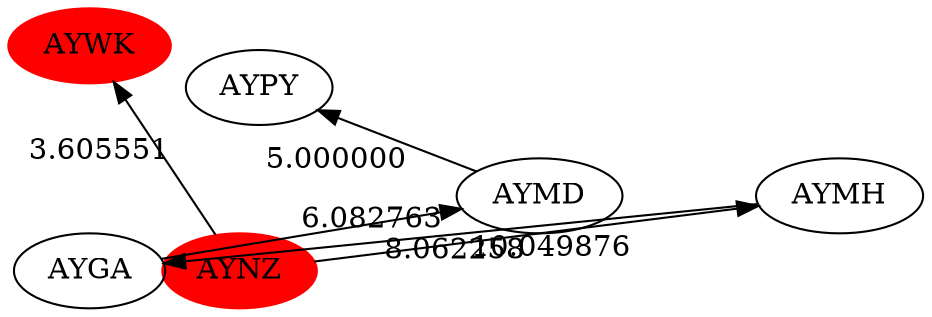 digraph {
layout=neato;
scale=0.5;
"AYNZ" [color="red",style="filled"]
"AYWK" [color="red",style="filled"]
"AYGA" [pos="4,-6!"]
"AYMD" [pos="10,-5!"]
"AYMH" [pos="14,-5!"]
"AYNZ" [pos="6,-6!"]
"AYWK" [pos="4,-3!"]
"AYGA"->"AYMD" [label="6.082763"]
"AYMD"->"AYPY" [label="5.000000"]
"AYMH"->"AYGA" [label="10.049876"]
"AYNZ"->"AYMH" [label="8.062258"]
"AYNZ"->"AYWK" [label="3.605551"]
}